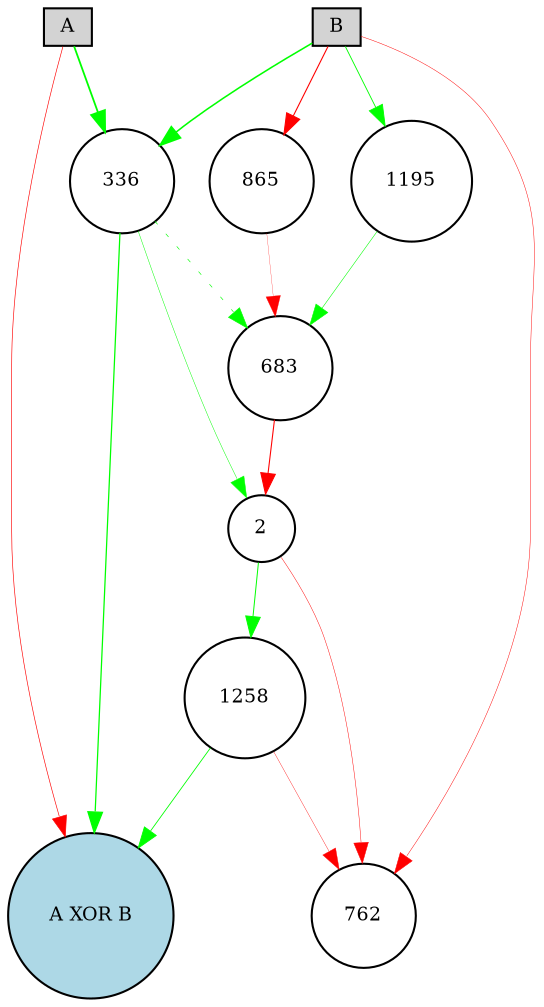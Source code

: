 digraph {
	node [fontsize=9 height=0.2 shape=circle width=0.2]
	A [fillcolor=lightgray shape=box style=filled]
	B [fillcolor=lightgray shape=box style=filled]
	"A XOR B" [fillcolor=lightblue style=filled]
	865 [fillcolor=white style=filled]
	2 [fillcolor=white style=filled]
	1258 [fillcolor=white style=filled]
	683 [fillcolor=white style=filled]
	1195 [fillcolor=white style=filled]
	336 [fillcolor=white style=filled]
	762 [fillcolor=white style=filled]
	B -> 865 [color=red penwidth=0.5241211313984573 style=solid]
	B -> 762 [color=red penwidth=0.22154090825352302 style=solid]
	A -> "A XOR B" [color=red penwidth=0.30610683508022896 style=solid]
	B -> 336 [color=green penwidth=0.7499412604954041 style=solid]
	683 -> 2 [color=red penwidth=0.5184692080583903 style=solid]
	336 -> 2 [color=green penwidth=0.2270489541525322 style=solid]
	2 -> 1258 [color=green penwidth=0.4759966438878843 style=solid]
	B -> 1195 [color=green penwidth=0.42364271195965353 style=solid]
	336 -> "A XOR B" [color=green penwidth=0.6049114035040435 style=solid]
	A -> 336 [color=green penwidth=0.861329824006845 style=solid]
	1258 -> 762 [color=red penwidth=0.1800331461839927 style=solid]
	1195 -> 683 [color=green penwidth=0.26119225784485 style=solid]
	1258 -> "A XOR B" [color=green penwidth=0.4043338436582069 style=solid]
	865 -> 683 [color=red penwidth=0.12193394586405898 style=solid]
	336 -> 683 [color=green penwidth=0.3050980797465168 style=dotted]
	2 -> 762 [color=red penwidth=0.21976244956075822 style=solid]
}
